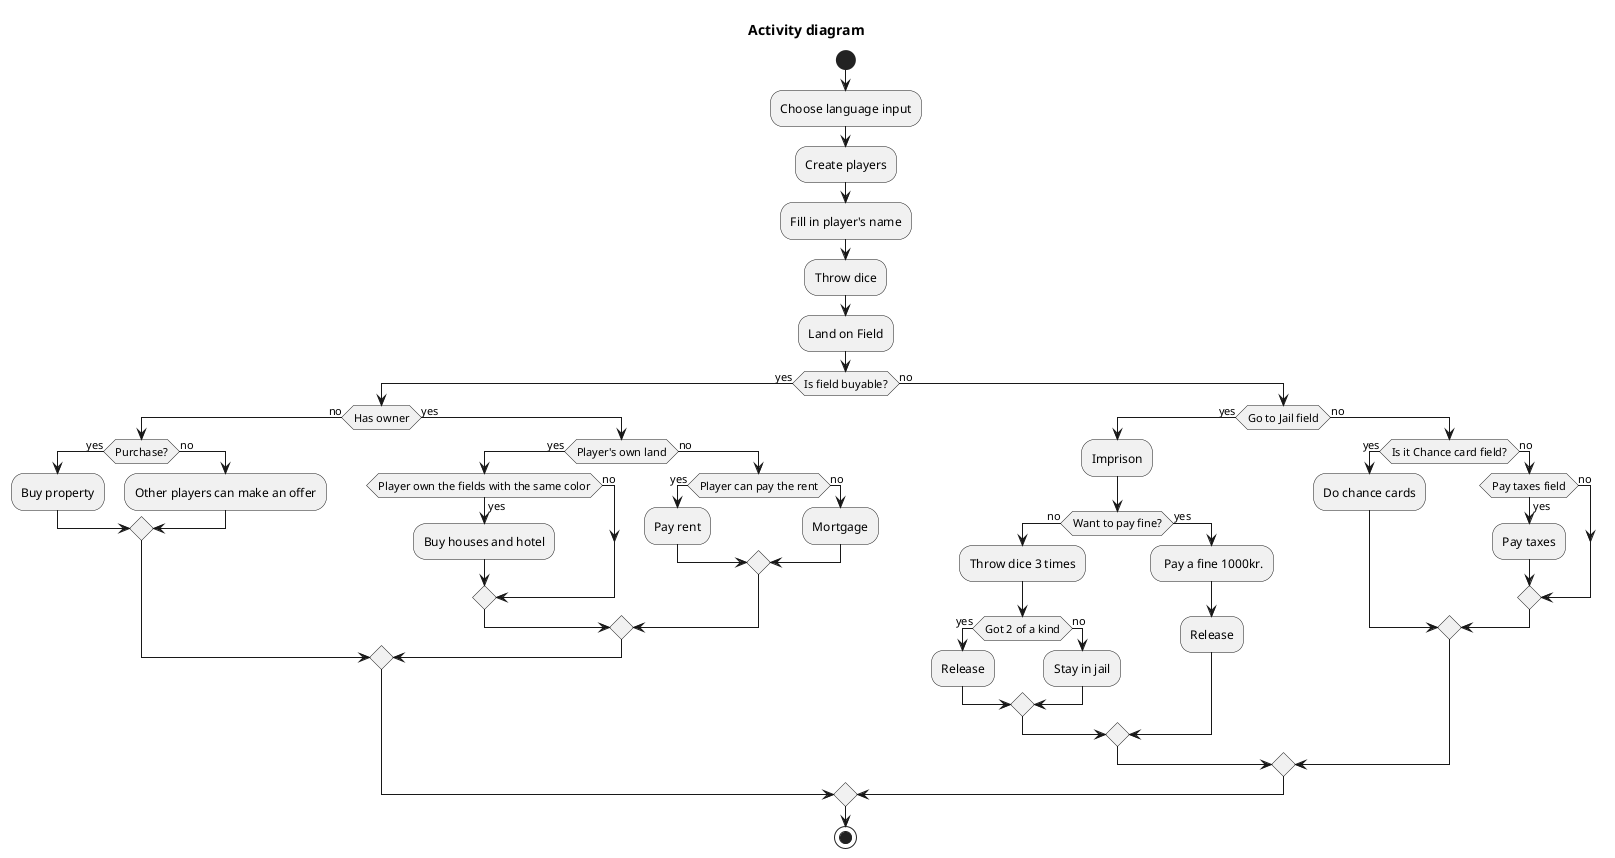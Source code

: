 @startuml
title Activity diagram

start

:Choose language input;
:Create players;
:Fill in player's name;
:Throw dice;
:Land on Field;
if (Is field buyable?) is (yes) then
  if (Has owner) is (no) then
    if (Purchase?) is (yes) then
      :Buy property;
    else (no)
      :Other players can make an offer;
    endif

   else (yes)
    if (Player's own land) is (yes) then
      if (Player own the fields with the same color) is (yes) then
        :Buy houses and hotel;
      else (no)
        'Player has to wait until they own all property in the same color or make a trade with another player.
      endif
    else (no)
      if (Player can pay the rent) is (yes) then
      :Pay rent;
        'Player can continue play game after the rent has been paid.
      else (no)
        :Mortgage;
      endif
    endif

  endif
else (no)
  if (Go to Jail field) is (yes)then
        :Imprison;
        if (Want to pay fine?) is (no) then
        :Throw dice 3 times;
        if (Got 2 of a kind) is (yes) then
          :Release;
        else (no)
          :Stay in jail;
        endif
        else (yes)
        : Pay a fine 1000kr.;
        :Release;
        endif


   else (no)
    if (Is it Chance card field?) is (yes) then
      :Do chance cards;
    else (no)
       if (Pay taxes field) is (yes) then
         :Pay taxes;
       else (no)

       endif

    endif

endif
endif
stop

@enduml